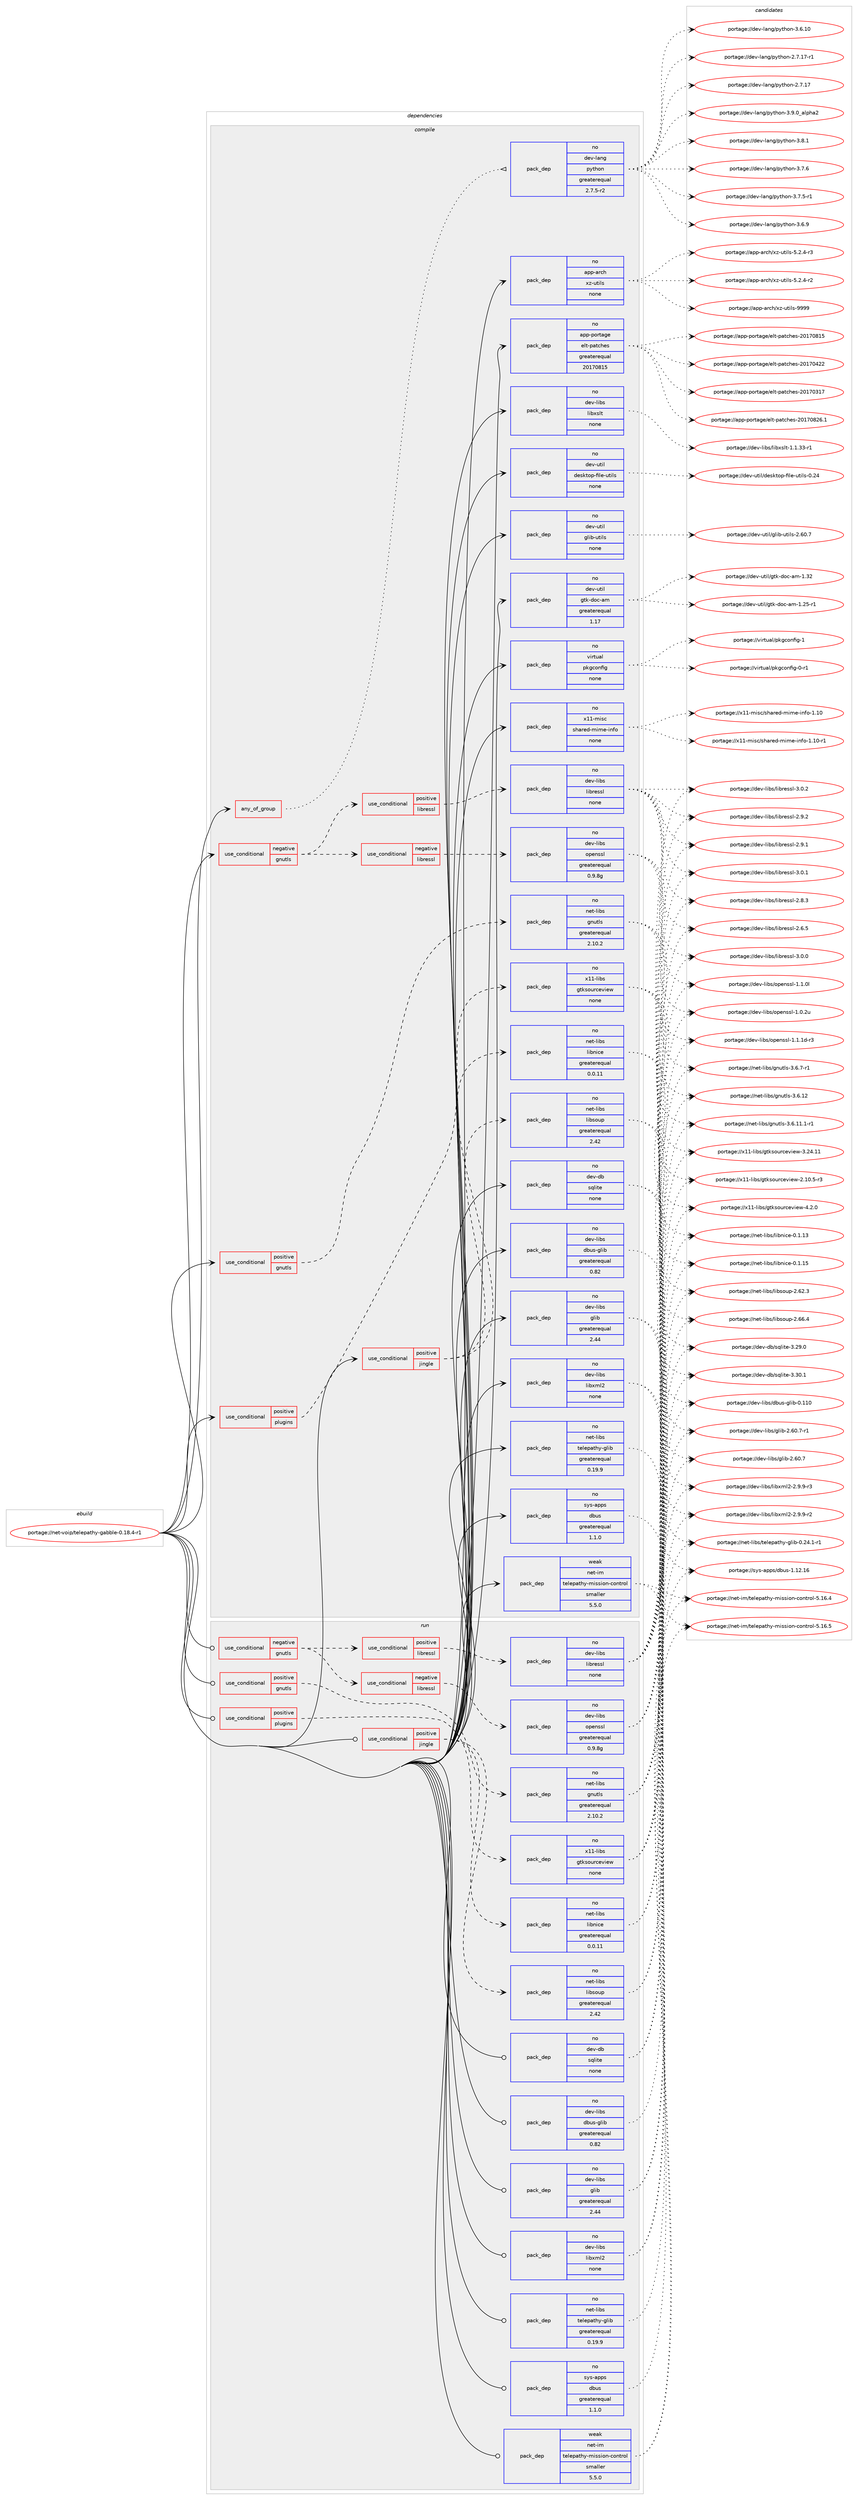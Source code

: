 digraph prolog {

# *************
# Graph options
# *************

newrank=true;
concentrate=true;
compound=true;
graph [rankdir=LR,fontname=Helvetica,fontsize=10,ranksep=1.5];#, ranksep=2.5, nodesep=0.2];
edge  [arrowhead=vee];
node  [fontname=Helvetica,fontsize=10];

# **********
# The ebuild
# **********

subgraph cluster_leftcol {
color=gray;
rank=same;
label=<<i>ebuild</i>>;
id [label="portage://net-voip/telepathy-gabble-0.18.4-r1", color=red, width=4, href="../net-voip/telepathy-gabble-0.18.4-r1.svg"];
}

# ****************
# The dependencies
# ****************

subgraph cluster_midcol {
color=gray;
label=<<i>dependencies</i>>;
subgraph cluster_compile {
fillcolor="#eeeeee";
style=filled;
label=<<i>compile</i>>;
subgraph any1803 {
dependency114744 [label=<<TABLE BORDER="0" CELLBORDER="1" CELLSPACING="0" CELLPADDING="4"><TR><TD CELLPADDING="10">any_of_group</TD></TR></TABLE>>, shape=none, color=red];subgraph pack89826 {
dependency114745 [label=<<TABLE BORDER="0" CELLBORDER="1" CELLSPACING="0" CELLPADDING="4" WIDTH="220"><TR><TD ROWSPAN="6" CELLPADDING="30">pack_dep</TD></TR><TR><TD WIDTH="110">no</TD></TR><TR><TD>dev-lang</TD></TR><TR><TD>python</TD></TR><TR><TD>greaterequal</TD></TR><TR><TD>2.7.5-r2</TD></TR></TABLE>>, shape=none, color=blue];
}
dependency114744:e -> dependency114745:w [weight=20,style="dotted",arrowhead="oinv"];
}
id:e -> dependency114744:w [weight=20,style="solid",arrowhead="vee"];
subgraph cond23016 {
dependency114746 [label=<<TABLE BORDER="0" CELLBORDER="1" CELLSPACING="0" CELLPADDING="4"><TR><TD ROWSPAN="3" CELLPADDING="10">use_conditional</TD></TR><TR><TD>negative</TD></TR><TR><TD>gnutls</TD></TR></TABLE>>, shape=none, color=red];
subgraph cond23017 {
dependency114747 [label=<<TABLE BORDER="0" CELLBORDER="1" CELLSPACING="0" CELLPADDING="4"><TR><TD ROWSPAN="3" CELLPADDING="10">use_conditional</TD></TR><TR><TD>positive</TD></TR><TR><TD>libressl</TD></TR></TABLE>>, shape=none, color=red];
subgraph pack89827 {
dependency114748 [label=<<TABLE BORDER="0" CELLBORDER="1" CELLSPACING="0" CELLPADDING="4" WIDTH="220"><TR><TD ROWSPAN="6" CELLPADDING="30">pack_dep</TD></TR><TR><TD WIDTH="110">no</TD></TR><TR><TD>dev-libs</TD></TR><TR><TD>libressl</TD></TR><TR><TD>none</TD></TR><TR><TD></TD></TR></TABLE>>, shape=none, color=blue];
}
dependency114747:e -> dependency114748:w [weight=20,style="dashed",arrowhead="vee"];
}
dependency114746:e -> dependency114747:w [weight=20,style="dashed",arrowhead="vee"];
subgraph cond23018 {
dependency114749 [label=<<TABLE BORDER="0" CELLBORDER="1" CELLSPACING="0" CELLPADDING="4"><TR><TD ROWSPAN="3" CELLPADDING="10">use_conditional</TD></TR><TR><TD>negative</TD></TR><TR><TD>libressl</TD></TR></TABLE>>, shape=none, color=red];
subgraph pack89828 {
dependency114750 [label=<<TABLE BORDER="0" CELLBORDER="1" CELLSPACING="0" CELLPADDING="4" WIDTH="220"><TR><TD ROWSPAN="6" CELLPADDING="30">pack_dep</TD></TR><TR><TD WIDTH="110">no</TD></TR><TR><TD>dev-libs</TD></TR><TR><TD>openssl</TD></TR><TR><TD>greaterequal</TD></TR><TR><TD>0.9.8g</TD></TR></TABLE>>, shape=none, color=blue];
}
dependency114749:e -> dependency114750:w [weight=20,style="dashed",arrowhead="vee"];
}
dependency114746:e -> dependency114749:w [weight=20,style="dashed",arrowhead="vee"];
}
id:e -> dependency114746:w [weight=20,style="solid",arrowhead="vee"];
subgraph cond23019 {
dependency114751 [label=<<TABLE BORDER="0" CELLBORDER="1" CELLSPACING="0" CELLPADDING="4"><TR><TD ROWSPAN="3" CELLPADDING="10">use_conditional</TD></TR><TR><TD>positive</TD></TR><TR><TD>gnutls</TD></TR></TABLE>>, shape=none, color=red];
subgraph pack89829 {
dependency114752 [label=<<TABLE BORDER="0" CELLBORDER="1" CELLSPACING="0" CELLPADDING="4" WIDTH="220"><TR><TD ROWSPAN="6" CELLPADDING="30">pack_dep</TD></TR><TR><TD WIDTH="110">no</TD></TR><TR><TD>net-libs</TD></TR><TR><TD>gnutls</TD></TR><TR><TD>greaterequal</TD></TR><TR><TD>2.10.2</TD></TR></TABLE>>, shape=none, color=blue];
}
dependency114751:e -> dependency114752:w [weight=20,style="dashed",arrowhead="vee"];
}
id:e -> dependency114751:w [weight=20,style="solid",arrowhead="vee"];
subgraph cond23020 {
dependency114753 [label=<<TABLE BORDER="0" CELLBORDER="1" CELLSPACING="0" CELLPADDING="4"><TR><TD ROWSPAN="3" CELLPADDING="10">use_conditional</TD></TR><TR><TD>positive</TD></TR><TR><TD>jingle</TD></TR></TABLE>>, shape=none, color=red];
subgraph pack89830 {
dependency114754 [label=<<TABLE BORDER="0" CELLBORDER="1" CELLSPACING="0" CELLPADDING="4" WIDTH="220"><TR><TD ROWSPAN="6" CELLPADDING="30">pack_dep</TD></TR><TR><TD WIDTH="110">no</TD></TR><TR><TD>net-libs</TD></TR><TR><TD>libsoup</TD></TR><TR><TD>greaterequal</TD></TR><TR><TD>2.42</TD></TR></TABLE>>, shape=none, color=blue];
}
dependency114753:e -> dependency114754:w [weight=20,style="dashed",arrowhead="vee"];
subgraph pack89831 {
dependency114755 [label=<<TABLE BORDER="0" CELLBORDER="1" CELLSPACING="0" CELLPADDING="4" WIDTH="220"><TR><TD ROWSPAN="6" CELLPADDING="30">pack_dep</TD></TR><TR><TD WIDTH="110">no</TD></TR><TR><TD>net-libs</TD></TR><TR><TD>libnice</TD></TR><TR><TD>greaterequal</TD></TR><TR><TD>0.0.11</TD></TR></TABLE>>, shape=none, color=blue];
}
dependency114753:e -> dependency114755:w [weight=20,style="dashed",arrowhead="vee"];
}
id:e -> dependency114753:w [weight=20,style="solid",arrowhead="vee"];
subgraph cond23021 {
dependency114756 [label=<<TABLE BORDER="0" CELLBORDER="1" CELLSPACING="0" CELLPADDING="4"><TR><TD ROWSPAN="3" CELLPADDING="10">use_conditional</TD></TR><TR><TD>positive</TD></TR><TR><TD>plugins</TD></TR></TABLE>>, shape=none, color=red];
subgraph pack89832 {
dependency114757 [label=<<TABLE BORDER="0" CELLBORDER="1" CELLSPACING="0" CELLPADDING="4" WIDTH="220"><TR><TD ROWSPAN="6" CELLPADDING="30">pack_dep</TD></TR><TR><TD WIDTH="110">no</TD></TR><TR><TD>x11-libs</TD></TR><TR><TD>gtksourceview</TD></TR><TR><TD>none</TD></TR><TR><TD></TD></TR></TABLE>>, shape=none, color=blue];
}
dependency114756:e -> dependency114757:w [weight=20,style="dashed",arrowhead="vee"];
}
id:e -> dependency114756:w [weight=20,style="solid",arrowhead="vee"];
subgraph pack89833 {
dependency114758 [label=<<TABLE BORDER="0" CELLBORDER="1" CELLSPACING="0" CELLPADDING="4" WIDTH="220"><TR><TD ROWSPAN="6" CELLPADDING="30">pack_dep</TD></TR><TR><TD WIDTH="110">no</TD></TR><TR><TD>app-arch</TD></TR><TR><TD>xz-utils</TD></TR><TR><TD>none</TD></TR><TR><TD></TD></TR></TABLE>>, shape=none, color=blue];
}
id:e -> dependency114758:w [weight=20,style="solid",arrowhead="vee"];
subgraph pack89834 {
dependency114759 [label=<<TABLE BORDER="0" CELLBORDER="1" CELLSPACING="0" CELLPADDING="4" WIDTH="220"><TR><TD ROWSPAN="6" CELLPADDING="30">pack_dep</TD></TR><TR><TD WIDTH="110">no</TD></TR><TR><TD>app-portage</TD></TR><TR><TD>elt-patches</TD></TR><TR><TD>greaterequal</TD></TR><TR><TD>20170815</TD></TR></TABLE>>, shape=none, color=blue];
}
id:e -> dependency114759:w [weight=20,style="solid",arrowhead="vee"];
subgraph pack89835 {
dependency114760 [label=<<TABLE BORDER="0" CELLBORDER="1" CELLSPACING="0" CELLPADDING="4" WIDTH="220"><TR><TD ROWSPAN="6" CELLPADDING="30">pack_dep</TD></TR><TR><TD WIDTH="110">no</TD></TR><TR><TD>dev-db</TD></TR><TR><TD>sqlite</TD></TR><TR><TD>none</TD></TR><TR><TD></TD></TR></TABLE>>, shape=none, color=blue];
}
id:e -> dependency114760:w [weight=20,style="solid",arrowhead="vee"];
subgraph pack89836 {
dependency114761 [label=<<TABLE BORDER="0" CELLBORDER="1" CELLSPACING="0" CELLPADDING="4" WIDTH="220"><TR><TD ROWSPAN="6" CELLPADDING="30">pack_dep</TD></TR><TR><TD WIDTH="110">no</TD></TR><TR><TD>dev-libs</TD></TR><TR><TD>dbus-glib</TD></TR><TR><TD>greaterequal</TD></TR><TR><TD>0.82</TD></TR></TABLE>>, shape=none, color=blue];
}
id:e -> dependency114761:w [weight=20,style="solid",arrowhead="vee"];
subgraph pack89837 {
dependency114762 [label=<<TABLE BORDER="0" CELLBORDER="1" CELLSPACING="0" CELLPADDING="4" WIDTH="220"><TR><TD ROWSPAN="6" CELLPADDING="30">pack_dep</TD></TR><TR><TD WIDTH="110">no</TD></TR><TR><TD>dev-libs</TD></TR><TR><TD>glib</TD></TR><TR><TD>greaterequal</TD></TR><TR><TD>2.44</TD></TR></TABLE>>, shape=none, color=blue];
}
id:e -> dependency114762:w [weight=20,style="solid",arrowhead="vee"];
subgraph pack89838 {
dependency114763 [label=<<TABLE BORDER="0" CELLBORDER="1" CELLSPACING="0" CELLPADDING="4" WIDTH="220"><TR><TD ROWSPAN="6" CELLPADDING="30">pack_dep</TD></TR><TR><TD WIDTH="110">no</TD></TR><TR><TD>dev-libs</TD></TR><TR><TD>libxml2</TD></TR><TR><TD>none</TD></TR><TR><TD></TD></TR></TABLE>>, shape=none, color=blue];
}
id:e -> dependency114763:w [weight=20,style="solid",arrowhead="vee"];
subgraph pack89839 {
dependency114764 [label=<<TABLE BORDER="0" CELLBORDER="1" CELLSPACING="0" CELLPADDING="4" WIDTH="220"><TR><TD ROWSPAN="6" CELLPADDING="30">pack_dep</TD></TR><TR><TD WIDTH="110">no</TD></TR><TR><TD>dev-libs</TD></TR><TR><TD>libxslt</TD></TR><TR><TD>none</TD></TR><TR><TD></TD></TR></TABLE>>, shape=none, color=blue];
}
id:e -> dependency114764:w [weight=20,style="solid",arrowhead="vee"];
subgraph pack89840 {
dependency114765 [label=<<TABLE BORDER="0" CELLBORDER="1" CELLSPACING="0" CELLPADDING="4" WIDTH="220"><TR><TD ROWSPAN="6" CELLPADDING="30">pack_dep</TD></TR><TR><TD WIDTH="110">no</TD></TR><TR><TD>dev-util</TD></TR><TR><TD>desktop-file-utils</TD></TR><TR><TD>none</TD></TR><TR><TD></TD></TR></TABLE>>, shape=none, color=blue];
}
id:e -> dependency114765:w [weight=20,style="solid",arrowhead="vee"];
subgraph pack89841 {
dependency114766 [label=<<TABLE BORDER="0" CELLBORDER="1" CELLSPACING="0" CELLPADDING="4" WIDTH="220"><TR><TD ROWSPAN="6" CELLPADDING="30">pack_dep</TD></TR><TR><TD WIDTH="110">no</TD></TR><TR><TD>dev-util</TD></TR><TR><TD>glib-utils</TD></TR><TR><TD>none</TD></TR><TR><TD></TD></TR></TABLE>>, shape=none, color=blue];
}
id:e -> dependency114766:w [weight=20,style="solid",arrowhead="vee"];
subgraph pack89842 {
dependency114767 [label=<<TABLE BORDER="0" CELLBORDER="1" CELLSPACING="0" CELLPADDING="4" WIDTH="220"><TR><TD ROWSPAN="6" CELLPADDING="30">pack_dep</TD></TR><TR><TD WIDTH="110">no</TD></TR><TR><TD>dev-util</TD></TR><TR><TD>gtk-doc-am</TD></TR><TR><TD>greaterequal</TD></TR><TR><TD>1.17</TD></TR></TABLE>>, shape=none, color=blue];
}
id:e -> dependency114767:w [weight=20,style="solid",arrowhead="vee"];
subgraph pack89843 {
dependency114768 [label=<<TABLE BORDER="0" CELLBORDER="1" CELLSPACING="0" CELLPADDING="4" WIDTH="220"><TR><TD ROWSPAN="6" CELLPADDING="30">pack_dep</TD></TR><TR><TD WIDTH="110">no</TD></TR><TR><TD>net-libs</TD></TR><TR><TD>telepathy-glib</TD></TR><TR><TD>greaterequal</TD></TR><TR><TD>0.19.9</TD></TR></TABLE>>, shape=none, color=blue];
}
id:e -> dependency114768:w [weight=20,style="solid",arrowhead="vee"];
subgraph pack89844 {
dependency114769 [label=<<TABLE BORDER="0" CELLBORDER="1" CELLSPACING="0" CELLPADDING="4" WIDTH="220"><TR><TD ROWSPAN="6" CELLPADDING="30">pack_dep</TD></TR><TR><TD WIDTH="110">no</TD></TR><TR><TD>sys-apps</TD></TR><TR><TD>dbus</TD></TR><TR><TD>greaterequal</TD></TR><TR><TD>1.1.0</TD></TR></TABLE>>, shape=none, color=blue];
}
id:e -> dependency114769:w [weight=20,style="solid",arrowhead="vee"];
subgraph pack89845 {
dependency114770 [label=<<TABLE BORDER="0" CELLBORDER="1" CELLSPACING="0" CELLPADDING="4" WIDTH="220"><TR><TD ROWSPAN="6" CELLPADDING="30">pack_dep</TD></TR><TR><TD WIDTH="110">no</TD></TR><TR><TD>virtual</TD></TR><TR><TD>pkgconfig</TD></TR><TR><TD>none</TD></TR><TR><TD></TD></TR></TABLE>>, shape=none, color=blue];
}
id:e -> dependency114770:w [weight=20,style="solid",arrowhead="vee"];
subgraph pack89846 {
dependency114771 [label=<<TABLE BORDER="0" CELLBORDER="1" CELLSPACING="0" CELLPADDING="4" WIDTH="220"><TR><TD ROWSPAN="6" CELLPADDING="30">pack_dep</TD></TR><TR><TD WIDTH="110">no</TD></TR><TR><TD>x11-misc</TD></TR><TR><TD>shared-mime-info</TD></TR><TR><TD>none</TD></TR><TR><TD></TD></TR></TABLE>>, shape=none, color=blue];
}
id:e -> dependency114771:w [weight=20,style="solid",arrowhead="vee"];
subgraph pack89847 {
dependency114772 [label=<<TABLE BORDER="0" CELLBORDER="1" CELLSPACING="0" CELLPADDING="4" WIDTH="220"><TR><TD ROWSPAN="6" CELLPADDING="30">pack_dep</TD></TR><TR><TD WIDTH="110">weak</TD></TR><TR><TD>net-im</TD></TR><TR><TD>telepathy-mission-control</TD></TR><TR><TD>smaller</TD></TR><TR><TD>5.5.0</TD></TR></TABLE>>, shape=none, color=blue];
}
id:e -> dependency114772:w [weight=20,style="solid",arrowhead="vee"];
}
subgraph cluster_compileandrun {
fillcolor="#eeeeee";
style=filled;
label=<<i>compile and run</i>>;
}
subgraph cluster_run {
fillcolor="#eeeeee";
style=filled;
label=<<i>run</i>>;
subgraph cond23022 {
dependency114773 [label=<<TABLE BORDER="0" CELLBORDER="1" CELLSPACING="0" CELLPADDING="4"><TR><TD ROWSPAN="3" CELLPADDING="10">use_conditional</TD></TR><TR><TD>negative</TD></TR><TR><TD>gnutls</TD></TR></TABLE>>, shape=none, color=red];
subgraph cond23023 {
dependency114774 [label=<<TABLE BORDER="0" CELLBORDER="1" CELLSPACING="0" CELLPADDING="4"><TR><TD ROWSPAN="3" CELLPADDING="10">use_conditional</TD></TR><TR><TD>positive</TD></TR><TR><TD>libressl</TD></TR></TABLE>>, shape=none, color=red];
subgraph pack89848 {
dependency114775 [label=<<TABLE BORDER="0" CELLBORDER="1" CELLSPACING="0" CELLPADDING="4" WIDTH="220"><TR><TD ROWSPAN="6" CELLPADDING="30">pack_dep</TD></TR><TR><TD WIDTH="110">no</TD></TR><TR><TD>dev-libs</TD></TR><TR><TD>libressl</TD></TR><TR><TD>none</TD></TR><TR><TD></TD></TR></TABLE>>, shape=none, color=blue];
}
dependency114774:e -> dependency114775:w [weight=20,style="dashed",arrowhead="vee"];
}
dependency114773:e -> dependency114774:w [weight=20,style="dashed",arrowhead="vee"];
subgraph cond23024 {
dependency114776 [label=<<TABLE BORDER="0" CELLBORDER="1" CELLSPACING="0" CELLPADDING="4"><TR><TD ROWSPAN="3" CELLPADDING="10">use_conditional</TD></TR><TR><TD>negative</TD></TR><TR><TD>libressl</TD></TR></TABLE>>, shape=none, color=red];
subgraph pack89849 {
dependency114777 [label=<<TABLE BORDER="0" CELLBORDER="1" CELLSPACING="0" CELLPADDING="4" WIDTH="220"><TR><TD ROWSPAN="6" CELLPADDING="30">pack_dep</TD></TR><TR><TD WIDTH="110">no</TD></TR><TR><TD>dev-libs</TD></TR><TR><TD>openssl</TD></TR><TR><TD>greaterequal</TD></TR><TR><TD>0.9.8g</TD></TR></TABLE>>, shape=none, color=blue];
}
dependency114776:e -> dependency114777:w [weight=20,style="dashed",arrowhead="vee"];
}
dependency114773:e -> dependency114776:w [weight=20,style="dashed",arrowhead="vee"];
}
id:e -> dependency114773:w [weight=20,style="solid",arrowhead="odot"];
subgraph cond23025 {
dependency114778 [label=<<TABLE BORDER="0" CELLBORDER="1" CELLSPACING="0" CELLPADDING="4"><TR><TD ROWSPAN="3" CELLPADDING="10">use_conditional</TD></TR><TR><TD>positive</TD></TR><TR><TD>gnutls</TD></TR></TABLE>>, shape=none, color=red];
subgraph pack89850 {
dependency114779 [label=<<TABLE BORDER="0" CELLBORDER="1" CELLSPACING="0" CELLPADDING="4" WIDTH="220"><TR><TD ROWSPAN="6" CELLPADDING="30">pack_dep</TD></TR><TR><TD WIDTH="110">no</TD></TR><TR><TD>net-libs</TD></TR><TR><TD>gnutls</TD></TR><TR><TD>greaterequal</TD></TR><TR><TD>2.10.2</TD></TR></TABLE>>, shape=none, color=blue];
}
dependency114778:e -> dependency114779:w [weight=20,style="dashed",arrowhead="vee"];
}
id:e -> dependency114778:w [weight=20,style="solid",arrowhead="odot"];
subgraph cond23026 {
dependency114780 [label=<<TABLE BORDER="0" CELLBORDER="1" CELLSPACING="0" CELLPADDING="4"><TR><TD ROWSPAN="3" CELLPADDING="10">use_conditional</TD></TR><TR><TD>positive</TD></TR><TR><TD>jingle</TD></TR></TABLE>>, shape=none, color=red];
subgraph pack89851 {
dependency114781 [label=<<TABLE BORDER="0" CELLBORDER="1" CELLSPACING="0" CELLPADDING="4" WIDTH="220"><TR><TD ROWSPAN="6" CELLPADDING="30">pack_dep</TD></TR><TR><TD WIDTH="110">no</TD></TR><TR><TD>net-libs</TD></TR><TR><TD>libsoup</TD></TR><TR><TD>greaterequal</TD></TR><TR><TD>2.42</TD></TR></TABLE>>, shape=none, color=blue];
}
dependency114780:e -> dependency114781:w [weight=20,style="dashed",arrowhead="vee"];
subgraph pack89852 {
dependency114782 [label=<<TABLE BORDER="0" CELLBORDER="1" CELLSPACING="0" CELLPADDING="4" WIDTH="220"><TR><TD ROWSPAN="6" CELLPADDING="30">pack_dep</TD></TR><TR><TD WIDTH="110">no</TD></TR><TR><TD>net-libs</TD></TR><TR><TD>libnice</TD></TR><TR><TD>greaterequal</TD></TR><TR><TD>0.0.11</TD></TR></TABLE>>, shape=none, color=blue];
}
dependency114780:e -> dependency114782:w [weight=20,style="dashed",arrowhead="vee"];
}
id:e -> dependency114780:w [weight=20,style="solid",arrowhead="odot"];
subgraph cond23027 {
dependency114783 [label=<<TABLE BORDER="0" CELLBORDER="1" CELLSPACING="0" CELLPADDING="4"><TR><TD ROWSPAN="3" CELLPADDING="10">use_conditional</TD></TR><TR><TD>positive</TD></TR><TR><TD>plugins</TD></TR></TABLE>>, shape=none, color=red];
subgraph pack89853 {
dependency114784 [label=<<TABLE BORDER="0" CELLBORDER="1" CELLSPACING="0" CELLPADDING="4" WIDTH="220"><TR><TD ROWSPAN="6" CELLPADDING="30">pack_dep</TD></TR><TR><TD WIDTH="110">no</TD></TR><TR><TD>x11-libs</TD></TR><TR><TD>gtksourceview</TD></TR><TR><TD>none</TD></TR><TR><TD></TD></TR></TABLE>>, shape=none, color=blue];
}
dependency114783:e -> dependency114784:w [weight=20,style="dashed",arrowhead="vee"];
}
id:e -> dependency114783:w [weight=20,style="solid",arrowhead="odot"];
subgraph pack89854 {
dependency114785 [label=<<TABLE BORDER="0" CELLBORDER="1" CELLSPACING="0" CELLPADDING="4" WIDTH="220"><TR><TD ROWSPAN="6" CELLPADDING="30">pack_dep</TD></TR><TR><TD WIDTH="110">no</TD></TR><TR><TD>dev-db</TD></TR><TR><TD>sqlite</TD></TR><TR><TD>none</TD></TR><TR><TD></TD></TR></TABLE>>, shape=none, color=blue];
}
id:e -> dependency114785:w [weight=20,style="solid",arrowhead="odot"];
subgraph pack89855 {
dependency114786 [label=<<TABLE BORDER="0" CELLBORDER="1" CELLSPACING="0" CELLPADDING="4" WIDTH="220"><TR><TD ROWSPAN="6" CELLPADDING="30">pack_dep</TD></TR><TR><TD WIDTH="110">no</TD></TR><TR><TD>dev-libs</TD></TR><TR><TD>dbus-glib</TD></TR><TR><TD>greaterequal</TD></TR><TR><TD>0.82</TD></TR></TABLE>>, shape=none, color=blue];
}
id:e -> dependency114786:w [weight=20,style="solid",arrowhead="odot"];
subgraph pack89856 {
dependency114787 [label=<<TABLE BORDER="0" CELLBORDER="1" CELLSPACING="0" CELLPADDING="4" WIDTH="220"><TR><TD ROWSPAN="6" CELLPADDING="30">pack_dep</TD></TR><TR><TD WIDTH="110">no</TD></TR><TR><TD>dev-libs</TD></TR><TR><TD>glib</TD></TR><TR><TD>greaterequal</TD></TR><TR><TD>2.44</TD></TR></TABLE>>, shape=none, color=blue];
}
id:e -> dependency114787:w [weight=20,style="solid",arrowhead="odot"];
subgraph pack89857 {
dependency114788 [label=<<TABLE BORDER="0" CELLBORDER="1" CELLSPACING="0" CELLPADDING="4" WIDTH="220"><TR><TD ROWSPAN="6" CELLPADDING="30">pack_dep</TD></TR><TR><TD WIDTH="110">no</TD></TR><TR><TD>dev-libs</TD></TR><TR><TD>libxml2</TD></TR><TR><TD>none</TD></TR><TR><TD></TD></TR></TABLE>>, shape=none, color=blue];
}
id:e -> dependency114788:w [weight=20,style="solid",arrowhead="odot"];
subgraph pack89858 {
dependency114789 [label=<<TABLE BORDER="0" CELLBORDER="1" CELLSPACING="0" CELLPADDING="4" WIDTH="220"><TR><TD ROWSPAN="6" CELLPADDING="30">pack_dep</TD></TR><TR><TD WIDTH="110">no</TD></TR><TR><TD>net-libs</TD></TR><TR><TD>telepathy-glib</TD></TR><TR><TD>greaterequal</TD></TR><TR><TD>0.19.9</TD></TR></TABLE>>, shape=none, color=blue];
}
id:e -> dependency114789:w [weight=20,style="solid",arrowhead="odot"];
subgraph pack89859 {
dependency114790 [label=<<TABLE BORDER="0" CELLBORDER="1" CELLSPACING="0" CELLPADDING="4" WIDTH="220"><TR><TD ROWSPAN="6" CELLPADDING="30">pack_dep</TD></TR><TR><TD WIDTH="110">no</TD></TR><TR><TD>sys-apps</TD></TR><TR><TD>dbus</TD></TR><TR><TD>greaterequal</TD></TR><TR><TD>1.1.0</TD></TR></TABLE>>, shape=none, color=blue];
}
id:e -> dependency114790:w [weight=20,style="solid",arrowhead="odot"];
subgraph pack89860 {
dependency114791 [label=<<TABLE BORDER="0" CELLBORDER="1" CELLSPACING="0" CELLPADDING="4" WIDTH="220"><TR><TD ROWSPAN="6" CELLPADDING="30">pack_dep</TD></TR><TR><TD WIDTH="110">weak</TD></TR><TR><TD>net-im</TD></TR><TR><TD>telepathy-mission-control</TD></TR><TR><TD>smaller</TD></TR><TR><TD>5.5.0</TD></TR></TABLE>>, shape=none, color=blue];
}
id:e -> dependency114791:w [weight=20,style="solid",arrowhead="odot"];
}
}

# **************
# The candidates
# **************

subgraph cluster_choices {
rank=same;
color=gray;
label=<<i>candidates</i>>;

subgraph choice89826 {
color=black;
nodesep=1;
choice10010111845108971101034711212111610411111045514657464895971081121049750 [label="portage://dev-lang/python-3.9.0_alpha2", color=red, width=4,href="../dev-lang/python-3.9.0_alpha2.svg"];
choice100101118451089711010347112121116104111110455146564649 [label="portage://dev-lang/python-3.8.1", color=red, width=4,href="../dev-lang/python-3.8.1.svg"];
choice100101118451089711010347112121116104111110455146554654 [label="portage://dev-lang/python-3.7.6", color=red, width=4,href="../dev-lang/python-3.7.6.svg"];
choice1001011184510897110103471121211161041111104551465546534511449 [label="portage://dev-lang/python-3.7.5-r1", color=red, width=4,href="../dev-lang/python-3.7.5-r1.svg"];
choice100101118451089711010347112121116104111110455146544657 [label="portage://dev-lang/python-3.6.9", color=red, width=4,href="../dev-lang/python-3.6.9.svg"];
choice10010111845108971101034711212111610411111045514654464948 [label="portage://dev-lang/python-3.6.10", color=red, width=4,href="../dev-lang/python-3.6.10.svg"];
choice100101118451089711010347112121116104111110455046554649554511449 [label="portage://dev-lang/python-2.7.17-r1", color=red, width=4,href="../dev-lang/python-2.7.17-r1.svg"];
choice10010111845108971101034711212111610411111045504655464955 [label="portage://dev-lang/python-2.7.17", color=red, width=4,href="../dev-lang/python-2.7.17.svg"];
dependency114745:e -> choice10010111845108971101034711212111610411111045514657464895971081121049750:w [style=dotted,weight="100"];
dependency114745:e -> choice100101118451089711010347112121116104111110455146564649:w [style=dotted,weight="100"];
dependency114745:e -> choice100101118451089711010347112121116104111110455146554654:w [style=dotted,weight="100"];
dependency114745:e -> choice1001011184510897110103471121211161041111104551465546534511449:w [style=dotted,weight="100"];
dependency114745:e -> choice100101118451089711010347112121116104111110455146544657:w [style=dotted,weight="100"];
dependency114745:e -> choice10010111845108971101034711212111610411111045514654464948:w [style=dotted,weight="100"];
dependency114745:e -> choice100101118451089711010347112121116104111110455046554649554511449:w [style=dotted,weight="100"];
dependency114745:e -> choice10010111845108971101034711212111610411111045504655464955:w [style=dotted,weight="100"];
}
subgraph choice89827 {
color=black;
nodesep=1;
choice10010111845108105981154710810598114101115115108455146484650 [label="portage://dev-libs/libressl-3.0.2", color=red, width=4,href="../dev-libs/libressl-3.0.2.svg"];
choice10010111845108105981154710810598114101115115108455146484649 [label="portage://dev-libs/libressl-3.0.1", color=red, width=4,href="../dev-libs/libressl-3.0.1.svg"];
choice10010111845108105981154710810598114101115115108455146484648 [label="portage://dev-libs/libressl-3.0.0", color=red, width=4,href="../dev-libs/libressl-3.0.0.svg"];
choice10010111845108105981154710810598114101115115108455046574650 [label="portage://dev-libs/libressl-2.9.2", color=red, width=4,href="../dev-libs/libressl-2.9.2.svg"];
choice10010111845108105981154710810598114101115115108455046574649 [label="portage://dev-libs/libressl-2.9.1", color=red, width=4,href="../dev-libs/libressl-2.9.1.svg"];
choice10010111845108105981154710810598114101115115108455046564651 [label="portage://dev-libs/libressl-2.8.3", color=red, width=4,href="../dev-libs/libressl-2.8.3.svg"];
choice10010111845108105981154710810598114101115115108455046544653 [label="portage://dev-libs/libressl-2.6.5", color=red, width=4,href="../dev-libs/libressl-2.6.5.svg"];
dependency114748:e -> choice10010111845108105981154710810598114101115115108455146484650:w [style=dotted,weight="100"];
dependency114748:e -> choice10010111845108105981154710810598114101115115108455146484649:w [style=dotted,weight="100"];
dependency114748:e -> choice10010111845108105981154710810598114101115115108455146484648:w [style=dotted,weight="100"];
dependency114748:e -> choice10010111845108105981154710810598114101115115108455046574650:w [style=dotted,weight="100"];
dependency114748:e -> choice10010111845108105981154710810598114101115115108455046574649:w [style=dotted,weight="100"];
dependency114748:e -> choice10010111845108105981154710810598114101115115108455046564651:w [style=dotted,weight="100"];
dependency114748:e -> choice10010111845108105981154710810598114101115115108455046544653:w [style=dotted,weight="100"];
}
subgraph choice89828 {
color=black;
nodesep=1;
choice1001011184510810598115471111121011101151151084549464946491004511451 [label="portage://dev-libs/openssl-1.1.1d-r3", color=red, width=4,href="../dev-libs/openssl-1.1.1d-r3.svg"];
choice100101118451081059811547111112101110115115108454946494648108 [label="portage://dev-libs/openssl-1.1.0l", color=red, width=4,href="../dev-libs/openssl-1.1.0l.svg"];
choice100101118451081059811547111112101110115115108454946484650117 [label="portage://dev-libs/openssl-1.0.2u", color=red, width=4,href="../dev-libs/openssl-1.0.2u.svg"];
dependency114750:e -> choice1001011184510810598115471111121011101151151084549464946491004511451:w [style=dotted,weight="100"];
dependency114750:e -> choice100101118451081059811547111112101110115115108454946494648108:w [style=dotted,weight="100"];
dependency114750:e -> choice100101118451081059811547111112101110115115108454946484650117:w [style=dotted,weight="100"];
}
subgraph choice89829 {
color=black;
nodesep=1;
choice1101011164510810598115471031101171161081154551465446554511449 [label="portage://net-libs/gnutls-3.6.7-r1", color=red, width=4,href="../net-libs/gnutls-3.6.7-r1.svg"];
choice11010111645108105981154710311011711610811545514654464950 [label="portage://net-libs/gnutls-3.6.12", color=red, width=4,href="../net-libs/gnutls-3.6.12.svg"];
choice1101011164510810598115471031101171161081154551465446494946494511449 [label="portage://net-libs/gnutls-3.6.11.1-r1", color=red, width=4,href="../net-libs/gnutls-3.6.11.1-r1.svg"];
dependency114752:e -> choice1101011164510810598115471031101171161081154551465446554511449:w [style=dotted,weight="100"];
dependency114752:e -> choice11010111645108105981154710311011711610811545514654464950:w [style=dotted,weight="100"];
dependency114752:e -> choice1101011164510810598115471031101171161081154551465446494946494511449:w [style=dotted,weight="100"];
}
subgraph choice89830 {
color=black;
nodesep=1;
choice1101011164510810598115471081059811511111711245504654544652 [label="portage://net-libs/libsoup-2.66.4", color=red, width=4,href="../net-libs/libsoup-2.66.4.svg"];
choice1101011164510810598115471081059811511111711245504654504651 [label="portage://net-libs/libsoup-2.62.3", color=red, width=4,href="../net-libs/libsoup-2.62.3.svg"];
dependency114754:e -> choice1101011164510810598115471081059811511111711245504654544652:w [style=dotted,weight="100"];
dependency114754:e -> choice1101011164510810598115471081059811511111711245504654504651:w [style=dotted,weight="100"];
}
subgraph choice89831 {
color=black;
nodesep=1;
choice110101116451081059811547108105981101059910145484649464953 [label="portage://net-libs/libnice-0.1.15", color=red, width=4,href="../net-libs/libnice-0.1.15.svg"];
choice110101116451081059811547108105981101059910145484649464951 [label="portage://net-libs/libnice-0.1.13", color=red, width=4,href="../net-libs/libnice-0.1.13.svg"];
dependency114755:e -> choice110101116451081059811547108105981101059910145484649464953:w [style=dotted,weight="100"];
dependency114755:e -> choice110101116451081059811547108105981101059910145484649464951:w [style=dotted,weight="100"];
}
subgraph choice89832 {
color=black;
nodesep=1;
choice120494945108105981154710311610711511111711499101118105101119455246504648 [label="portage://x11-libs/gtksourceview-4.2.0", color=red, width=4,href="../x11-libs/gtksourceview-4.2.0.svg"];
choice1204949451081059811547103116107115111117114991011181051011194551465052464949 [label="portage://x11-libs/gtksourceview-3.24.11", color=red, width=4,href="../x11-libs/gtksourceview-3.24.11.svg"];
choice120494945108105981154710311610711511111711499101118105101119455046494846534511451 [label="portage://x11-libs/gtksourceview-2.10.5-r3", color=red, width=4,href="../x11-libs/gtksourceview-2.10.5-r3.svg"];
dependency114757:e -> choice120494945108105981154710311610711511111711499101118105101119455246504648:w [style=dotted,weight="100"];
dependency114757:e -> choice1204949451081059811547103116107115111117114991011181051011194551465052464949:w [style=dotted,weight="100"];
dependency114757:e -> choice120494945108105981154710311610711511111711499101118105101119455046494846534511451:w [style=dotted,weight="100"];
}
subgraph choice89833 {
color=black;
nodesep=1;
choice9711211245971149910447120122451171161051081154557575757 [label="portage://app-arch/xz-utils-9999", color=red, width=4,href="../app-arch/xz-utils-9999.svg"];
choice9711211245971149910447120122451171161051081154553465046524511451 [label="portage://app-arch/xz-utils-5.2.4-r3", color=red, width=4,href="../app-arch/xz-utils-5.2.4-r3.svg"];
choice9711211245971149910447120122451171161051081154553465046524511450 [label="portage://app-arch/xz-utils-5.2.4-r2", color=red, width=4,href="../app-arch/xz-utils-5.2.4-r2.svg"];
dependency114758:e -> choice9711211245971149910447120122451171161051081154557575757:w [style=dotted,weight="100"];
dependency114758:e -> choice9711211245971149910447120122451171161051081154553465046524511451:w [style=dotted,weight="100"];
dependency114758:e -> choice9711211245971149910447120122451171161051081154553465046524511450:w [style=dotted,weight="100"];
}
subgraph choice89834 {
color=black;
nodesep=1;
choice971121124511211111411697103101471011081164511297116991041011154550484955485650544649 [label="portage://app-portage/elt-patches-20170826.1", color=red, width=4,href="../app-portage/elt-patches-20170826.1.svg"];
choice97112112451121111141169710310147101108116451129711699104101115455048495548564953 [label="portage://app-portage/elt-patches-20170815", color=red, width=4,href="../app-portage/elt-patches-20170815.svg"];
choice97112112451121111141169710310147101108116451129711699104101115455048495548525050 [label="portage://app-portage/elt-patches-20170422", color=red, width=4,href="../app-portage/elt-patches-20170422.svg"];
choice97112112451121111141169710310147101108116451129711699104101115455048495548514955 [label="portage://app-portage/elt-patches-20170317", color=red, width=4,href="../app-portage/elt-patches-20170317.svg"];
dependency114759:e -> choice971121124511211111411697103101471011081164511297116991041011154550484955485650544649:w [style=dotted,weight="100"];
dependency114759:e -> choice97112112451121111141169710310147101108116451129711699104101115455048495548564953:w [style=dotted,weight="100"];
dependency114759:e -> choice97112112451121111141169710310147101108116451129711699104101115455048495548525050:w [style=dotted,weight="100"];
dependency114759:e -> choice97112112451121111141169710310147101108116451129711699104101115455048495548514955:w [style=dotted,weight="100"];
}
subgraph choice89835 {
color=black;
nodesep=1;
choice10010111845100984711511310810511610145514651484649 [label="portage://dev-db/sqlite-3.30.1", color=red, width=4,href="../dev-db/sqlite-3.30.1.svg"];
choice10010111845100984711511310810511610145514650574648 [label="portage://dev-db/sqlite-3.29.0", color=red, width=4,href="../dev-db/sqlite-3.29.0.svg"];
dependency114760:e -> choice10010111845100984711511310810511610145514651484649:w [style=dotted,weight="100"];
dependency114760:e -> choice10010111845100984711511310810511610145514650574648:w [style=dotted,weight="100"];
}
subgraph choice89836 {
color=black;
nodesep=1;
choice100101118451081059811547100981171154510310810598454846494948 [label="portage://dev-libs/dbus-glib-0.110", color=red, width=4,href="../dev-libs/dbus-glib-0.110.svg"];
dependency114761:e -> choice100101118451081059811547100981171154510310810598454846494948:w [style=dotted,weight="100"];
}
subgraph choice89837 {
color=black;
nodesep=1;
choice10010111845108105981154710310810598455046544846554511449 [label="portage://dev-libs/glib-2.60.7-r1", color=red, width=4,href="../dev-libs/glib-2.60.7-r1.svg"];
choice1001011184510810598115471031081059845504654484655 [label="portage://dev-libs/glib-2.60.7", color=red, width=4,href="../dev-libs/glib-2.60.7.svg"];
dependency114762:e -> choice10010111845108105981154710310810598455046544846554511449:w [style=dotted,weight="100"];
dependency114762:e -> choice1001011184510810598115471031081059845504654484655:w [style=dotted,weight="100"];
}
subgraph choice89838 {
color=black;
nodesep=1;
choice10010111845108105981154710810598120109108504550465746574511451 [label="portage://dev-libs/libxml2-2.9.9-r3", color=red, width=4,href="../dev-libs/libxml2-2.9.9-r3.svg"];
choice10010111845108105981154710810598120109108504550465746574511450 [label="portage://dev-libs/libxml2-2.9.9-r2", color=red, width=4,href="../dev-libs/libxml2-2.9.9-r2.svg"];
dependency114763:e -> choice10010111845108105981154710810598120109108504550465746574511451:w [style=dotted,weight="100"];
dependency114763:e -> choice10010111845108105981154710810598120109108504550465746574511450:w [style=dotted,weight="100"];
}
subgraph choice89839 {
color=black;
nodesep=1;
choice10010111845108105981154710810598120115108116454946494651514511449 [label="portage://dev-libs/libxslt-1.1.33-r1", color=red, width=4,href="../dev-libs/libxslt-1.1.33-r1.svg"];
dependency114764:e -> choice10010111845108105981154710810598120115108116454946494651514511449:w [style=dotted,weight="100"];
}
subgraph choice89840 {
color=black;
nodesep=1;
choice100101118451171161051084710010111510711611111245102105108101451171161051081154548465052 [label="portage://dev-util/desktop-file-utils-0.24", color=red, width=4,href="../dev-util/desktop-file-utils-0.24.svg"];
dependency114765:e -> choice100101118451171161051084710010111510711611111245102105108101451171161051081154548465052:w [style=dotted,weight="100"];
}
subgraph choice89841 {
color=black;
nodesep=1;
choice1001011184511711610510847103108105984511711610510811545504654484655 [label="portage://dev-util/glib-utils-2.60.7", color=red, width=4,href="../dev-util/glib-utils-2.60.7.svg"];
dependency114766:e -> choice1001011184511711610510847103108105984511711610510811545504654484655:w [style=dotted,weight="100"];
}
subgraph choice89842 {
color=black;
nodesep=1;
choice1001011184511711610510847103116107451001119945971094549465150 [label="portage://dev-util/gtk-doc-am-1.32", color=red, width=4,href="../dev-util/gtk-doc-am-1.32.svg"];
choice10010111845117116105108471031161074510011199459710945494650534511449 [label="portage://dev-util/gtk-doc-am-1.25-r1", color=red, width=4,href="../dev-util/gtk-doc-am-1.25-r1.svg"];
dependency114767:e -> choice1001011184511711610510847103116107451001119945971094549465150:w [style=dotted,weight="100"];
dependency114767:e -> choice10010111845117116105108471031161074510011199459710945494650534511449:w [style=dotted,weight="100"];
}
subgraph choice89843 {
color=black;
nodesep=1;
choice110101116451081059811547116101108101112971161041214510310810598454846505246494511449 [label="portage://net-libs/telepathy-glib-0.24.1-r1", color=red, width=4,href="../net-libs/telepathy-glib-0.24.1-r1.svg"];
dependency114768:e -> choice110101116451081059811547116101108101112971161041214510310810598454846505246494511449:w [style=dotted,weight="100"];
}
subgraph choice89844 {
color=black;
nodesep=1;
choice115121115459711211211547100981171154549464950464954 [label="portage://sys-apps/dbus-1.12.16", color=red, width=4,href="../sys-apps/dbus-1.12.16.svg"];
dependency114769:e -> choice115121115459711211211547100981171154549464950464954:w [style=dotted,weight="100"];
}
subgraph choice89845 {
color=black;
nodesep=1;
choice1181051141161179710847112107103991111101021051034549 [label="portage://virtual/pkgconfig-1", color=red, width=4,href="../virtual/pkgconfig-1.svg"];
choice11810511411611797108471121071039911111010210510345484511449 [label="portage://virtual/pkgconfig-0-r1", color=red, width=4,href="../virtual/pkgconfig-0-r1.svg"];
dependency114770:e -> choice1181051141161179710847112107103991111101021051034549:w [style=dotted,weight="100"];
dependency114770:e -> choice11810511411611797108471121071039911111010210510345484511449:w [style=dotted,weight="100"];
}
subgraph choice89846 {
color=black;
nodesep=1;
choice120494945109105115994711510497114101100451091051091014510511010211145494649484511449 [label="portage://x11-misc/shared-mime-info-1.10-r1", color=red, width=4,href="../x11-misc/shared-mime-info-1.10-r1.svg"];
choice12049494510910511599471151049711410110045109105109101451051101021114549464948 [label="portage://x11-misc/shared-mime-info-1.10", color=red, width=4,href="../x11-misc/shared-mime-info-1.10.svg"];
dependency114771:e -> choice120494945109105115994711510497114101100451091051091014510511010211145494649484511449:w [style=dotted,weight="100"];
dependency114771:e -> choice12049494510910511599471151049711410110045109105109101451051101021114549464948:w [style=dotted,weight="100"];
}
subgraph choice89847 {
color=black;
nodesep=1;
choice11010111645105109471161011081011129711610412145109105115115105111110459911111011611411110845534649544653 [label="portage://net-im/telepathy-mission-control-5.16.5", color=red, width=4,href="../net-im/telepathy-mission-control-5.16.5.svg"];
choice11010111645105109471161011081011129711610412145109105115115105111110459911111011611411110845534649544652 [label="portage://net-im/telepathy-mission-control-5.16.4", color=red, width=4,href="../net-im/telepathy-mission-control-5.16.4.svg"];
dependency114772:e -> choice11010111645105109471161011081011129711610412145109105115115105111110459911111011611411110845534649544653:w [style=dotted,weight="100"];
dependency114772:e -> choice11010111645105109471161011081011129711610412145109105115115105111110459911111011611411110845534649544652:w [style=dotted,weight="100"];
}
subgraph choice89848 {
color=black;
nodesep=1;
choice10010111845108105981154710810598114101115115108455146484650 [label="portage://dev-libs/libressl-3.0.2", color=red, width=4,href="../dev-libs/libressl-3.0.2.svg"];
choice10010111845108105981154710810598114101115115108455146484649 [label="portage://dev-libs/libressl-3.0.1", color=red, width=4,href="../dev-libs/libressl-3.0.1.svg"];
choice10010111845108105981154710810598114101115115108455146484648 [label="portage://dev-libs/libressl-3.0.0", color=red, width=4,href="../dev-libs/libressl-3.0.0.svg"];
choice10010111845108105981154710810598114101115115108455046574650 [label="portage://dev-libs/libressl-2.9.2", color=red, width=4,href="../dev-libs/libressl-2.9.2.svg"];
choice10010111845108105981154710810598114101115115108455046574649 [label="portage://dev-libs/libressl-2.9.1", color=red, width=4,href="../dev-libs/libressl-2.9.1.svg"];
choice10010111845108105981154710810598114101115115108455046564651 [label="portage://dev-libs/libressl-2.8.3", color=red, width=4,href="../dev-libs/libressl-2.8.3.svg"];
choice10010111845108105981154710810598114101115115108455046544653 [label="portage://dev-libs/libressl-2.6.5", color=red, width=4,href="../dev-libs/libressl-2.6.5.svg"];
dependency114775:e -> choice10010111845108105981154710810598114101115115108455146484650:w [style=dotted,weight="100"];
dependency114775:e -> choice10010111845108105981154710810598114101115115108455146484649:w [style=dotted,weight="100"];
dependency114775:e -> choice10010111845108105981154710810598114101115115108455146484648:w [style=dotted,weight="100"];
dependency114775:e -> choice10010111845108105981154710810598114101115115108455046574650:w [style=dotted,weight="100"];
dependency114775:e -> choice10010111845108105981154710810598114101115115108455046574649:w [style=dotted,weight="100"];
dependency114775:e -> choice10010111845108105981154710810598114101115115108455046564651:w [style=dotted,weight="100"];
dependency114775:e -> choice10010111845108105981154710810598114101115115108455046544653:w [style=dotted,weight="100"];
}
subgraph choice89849 {
color=black;
nodesep=1;
choice1001011184510810598115471111121011101151151084549464946491004511451 [label="portage://dev-libs/openssl-1.1.1d-r3", color=red, width=4,href="../dev-libs/openssl-1.1.1d-r3.svg"];
choice100101118451081059811547111112101110115115108454946494648108 [label="portage://dev-libs/openssl-1.1.0l", color=red, width=4,href="../dev-libs/openssl-1.1.0l.svg"];
choice100101118451081059811547111112101110115115108454946484650117 [label="portage://dev-libs/openssl-1.0.2u", color=red, width=4,href="../dev-libs/openssl-1.0.2u.svg"];
dependency114777:e -> choice1001011184510810598115471111121011101151151084549464946491004511451:w [style=dotted,weight="100"];
dependency114777:e -> choice100101118451081059811547111112101110115115108454946494648108:w [style=dotted,weight="100"];
dependency114777:e -> choice100101118451081059811547111112101110115115108454946484650117:w [style=dotted,weight="100"];
}
subgraph choice89850 {
color=black;
nodesep=1;
choice1101011164510810598115471031101171161081154551465446554511449 [label="portage://net-libs/gnutls-3.6.7-r1", color=red, width=4,href="../net-libs/gnutls-3.6.7-r1.svg"];
choice11010111645108105981154710311011711610811545514654464950 [label="portage://net-libs/gnutls-3.6.12", color=red, width=4,href="../net-libs/gnutls-3.6.12.svg"];
choice1101011164510810598115471031101171161081154551465446494946494511449 [label="portage://net-libs/gnutls-3.6.11.1-r1", color=red, width=4,href="../net-libs/gnutls-3.6.11.1-r1.svg"];
dependency114779:e -> choice1101011164510810598115471031101171161081154551465446554511449:w [style=dotted,weight="100"];
dependency114779:e -> choice11010111645108105981154710311011711610811545514654464950:w [style=dotted,weight="100"];
dependency114779:e -> choice1101011164510810598115471031101171161081154551465446494946494511449:w [style=dotted,weight="100"];
}
subgraph choice89851 {
color=black;
nodesep=1;
choice1101011164510810598115471081059811511111711245504654544652 [label="portage://net-libs/libsoup-2.66.4", color=red, width=4,href="../net-libs/libsoup-2.66.4.svg"];
choice1101011164510810598115471081059811511111711245504654504651 [label="portage://net-libs/libsoup-2.62.3", color=red, width=4,href="../net-libs/libsoup-2.62.3.svg"];
dependency114781:e -> choice1101011164510810598115471081059811511111711245504654544652:w [style=dotted,weight="100"];
dependency114781:e -> choice1101011164510810598115471081059811511111711245504654504651:w [style=dotted,weight="100"];
}
subgraph choice89852 {
color=black;
nodesep=1;
choice110101116451081059811547108105981101059910145484649464953 [label="portage://net-libs/libnice-0.1.15", color=red, width=4,href="../net-libs/libnice-0.1.15.svg"];
choice110101116451081059811547108105981101059910145484649464951 [label="portage://net-libs/libnice-0.1.13", color=red, width=4,href="../net-libs/libnice-0.1.13.svg"];
dependency114782:e -> choice110101116451081059811547108105981101059910145484649464953:w [style=dotted,weight="100"];
dependency114782:e -> choice110101116451081059811547108105981101059910145484649464951:w [style=dotted,weight="100"];
}
subgraph choice89853 {
color=black;
nodesep=1;
choice120494945108105981154710311610711511111711499101118105101119455246504648 [label="portage://x11-libs/gtksourceview-4.2.0", color=red, width=4,href="../x11-libs/gtksourceview-4.2.0.svg"];
choice1204949451081059811547103116107115111117114991011181051011194551465052464949 [label="portage://x11-libs/gtksourceview-3.24.11", color=red, width=4,href="../x11-libs/gtksourceview-3.24.11.svg"];
choice120494945108105981154710311610711511111711499101118105101119455046494846534511451 [label="portage://x11-libs/gtksourceview-2.10.5-r3", color=red, width=4,href="../x11-libs/gtksourceview-2.10.5-r3.svg"];
dependency114784:e -> choice120494945108105981154710311610711511111711499101118105101119455246504648:w [style=dotted,weight="100"];
dependency114784:e -> choice1204949451081059811547103116107115111117114991011181051011194551465052464949:w [style=dotted,weight="100"];
dependency114784:e -> choice120494945108105981154710311610711511111711499101118105101119455046494846534511451:w [style=dotted,weight="100"];
}
subgraph choice89854 {
color=black;
nodesep=1;
choice10010111845100984711511310810511610145514651484649 [label="portage://dev-db/sqlite-3.30.1", color=red, width=4,href="../dev-db/sqlite-3.30.1.svg"];
choice10010111845100984711511310810511610145514650574648 [label="portage://dev-db/sqlite-3.29.0", color=red, width=4,href="../dev-db/sqlite-3.29.0.svg"];
dependency114785:e -> choice10010111845100984711511310810511610145514651484649:w [style=dotted,weight="100"];
dependency114785:e -> choice10010111845100984711511310810511610145514650574648:w [style=dotted,weight="100"];
}
subgraph choice89855 {
color=black;
nodesep=1;
choice100101118451081059811547100981171154510310810598454846494948 [label="portage://dev-libs/dbus-glib-0.110", color=red, width=4,href="../dev-libs/dbus-glib-0.110.svg"];
dependency114786:e -> choice100101118451081059811547100981171154510310810598454846494948:w [style=dotted,weight="100"];
}
subgraph choice89856 {
color=black;
nodesep=1;
choice10010111845108105981154710310810598455046544846554511449 [label="portage://dev-libs/glib-2.60.7-r1", color=red, width=4,href="../dev-libs/glib-2.60.7-r1.svg"];
choice1001011184510810598115471031081059845504654484655 [label="portage://dev-libs/glib-2.60.7", color=red, width=4,href="../dev-libs/glib-2.60.7.svg"];
dependency114787:e -> choice10010111845108105981154710310810598455046544846554511449:w [style=dotted,weight="100"];
dependency114787:e -> choice1001011184510810598115471031081059845504654484655:w [style=dotted,weight="100"];
}
subgraph choice89857 {
color=black;
nodesep=1;
choice10010111845108105981154710810598120109108504550465746574511451 [label="portage://dev-libs/libxml2-2.9.9-r3", color=red, width=4,href="../dev-libs/libxml2-2.9.9-r3.svg"];
choice10010111845108105981154710810598120109108504550465746574511450 [label="portage://dev-libs/libxml2-2.9.9-r2", color=red, width=4,href="../dev-libs/libxml2-2.9.9-r2.svg"];
dependency114788:e -> choice10010111845108105981154710810598120109108504550465746574511451:w [style=dotted,weight="100"];
dependency114788:e -> choice10010111845108105981154710810598120109108504550465746574511450:w [style=dotted,weight="100"];
}
subgraph choice89858 {
color=black;
nodesep=1;
choice110101116451081059811547116101108101112971161041214510310810598454846505246494511449 [label="portage://net-libs/telepathy-glib-0.24.1-r1", color=red, width=4,href="../net-libs/telepathy-glib-0.24.1-r1.svg"];
dependency114789:e -> choice110101116451081059811547116101108101112971161041214510310810598454846505246494511449:w [style=dotted,weight="100"];
}
subgraph choice89859 {
color=black;
nodesep=1;
choice115121115459711211211547100981171154549464950464954 [label="portage://sys-apps/dbus-1.12.16", color=red, width=4,href="../sys-apps/dbus-1.12.16.svg"];
dependency114790:e -> choice115121115459711211211547100981171154549464950464954:w [style=dotted,weight="100"];
}
subgraph choice89860 {
color=black;
nodesep=1;
choice11010111645105109471161011081011129711610412145109105115115105111110459911111011611411110845534649544653 [label="portage://net-im/telepathy-mission-control-5.16.5", color=red, width=4,href="../net-im/telepathy-mission-control-5.16.5.svg"];
choice11010111645105109471161011081011129711610412145109105115115105111110459911111011611411110845534649544652 [label="portage://net-im/telepathy-mission-control-5.16.4", color=red, width=4,href="../net-im/telepathy-mission-control-5.16.4.svg"];
dependency114791:e -> choice11010111645105109471161011081011129711610412145109105115115105111110459911111011611411110845534649544653:w [style=dotted,weight="100"];
dependency114791:e -> choice11010111645105109471161011081011129711610412145109105115115105111110459911111011611411110845534649544652:w [style=dotted,weight="100"];
}
}

}
